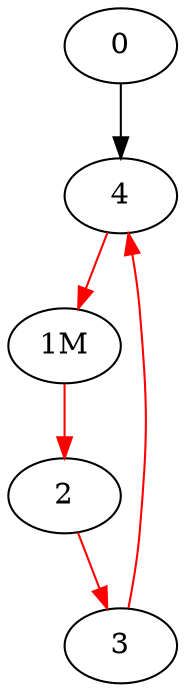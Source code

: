 Digraph G {
0->4;
edge [color=red];
"1M"->2;
edge [color=black];
edge [color=red];
2->3;
edge [color=black];
edge [color=red];
3->4;
edge [color=black];
edge [color=red];
4->"1M";
edge [color=black];
}
